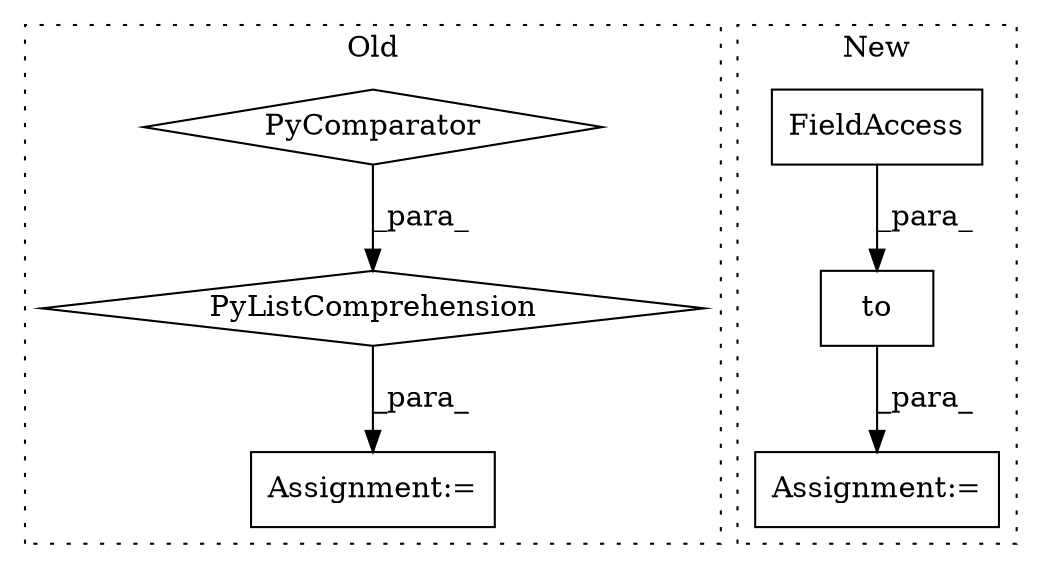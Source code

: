 digraph G {
subgraph cluster0 {
1 [label="PyListComprehension" a="109" s="353" l="147" shape="diamond"];
3 [label="Assignment:=" a="7" s="341" l="12" shape="box"];
4 [label="PyComparator" a="113" s="448" l="44" shape="diamond"];
label = "Old";
style="dotted";
}
subgraph cluster1 {
2 [label="to" a="32" s="316,330" l="3,1" shape="box"];
5 [label="FieldAccess" a="22" s="319" l="11" shape="box"];
6 [label="Assignment:=" a="7" s="283" l="1" shape="box"];
label = "New";
style="dotted";
}
1 -> 3 [label="_para_"];
2 -> 6 [label="_para_"];
4 -> 1 [label="_para_"];
5 -> 2 [label="_para_"];
}